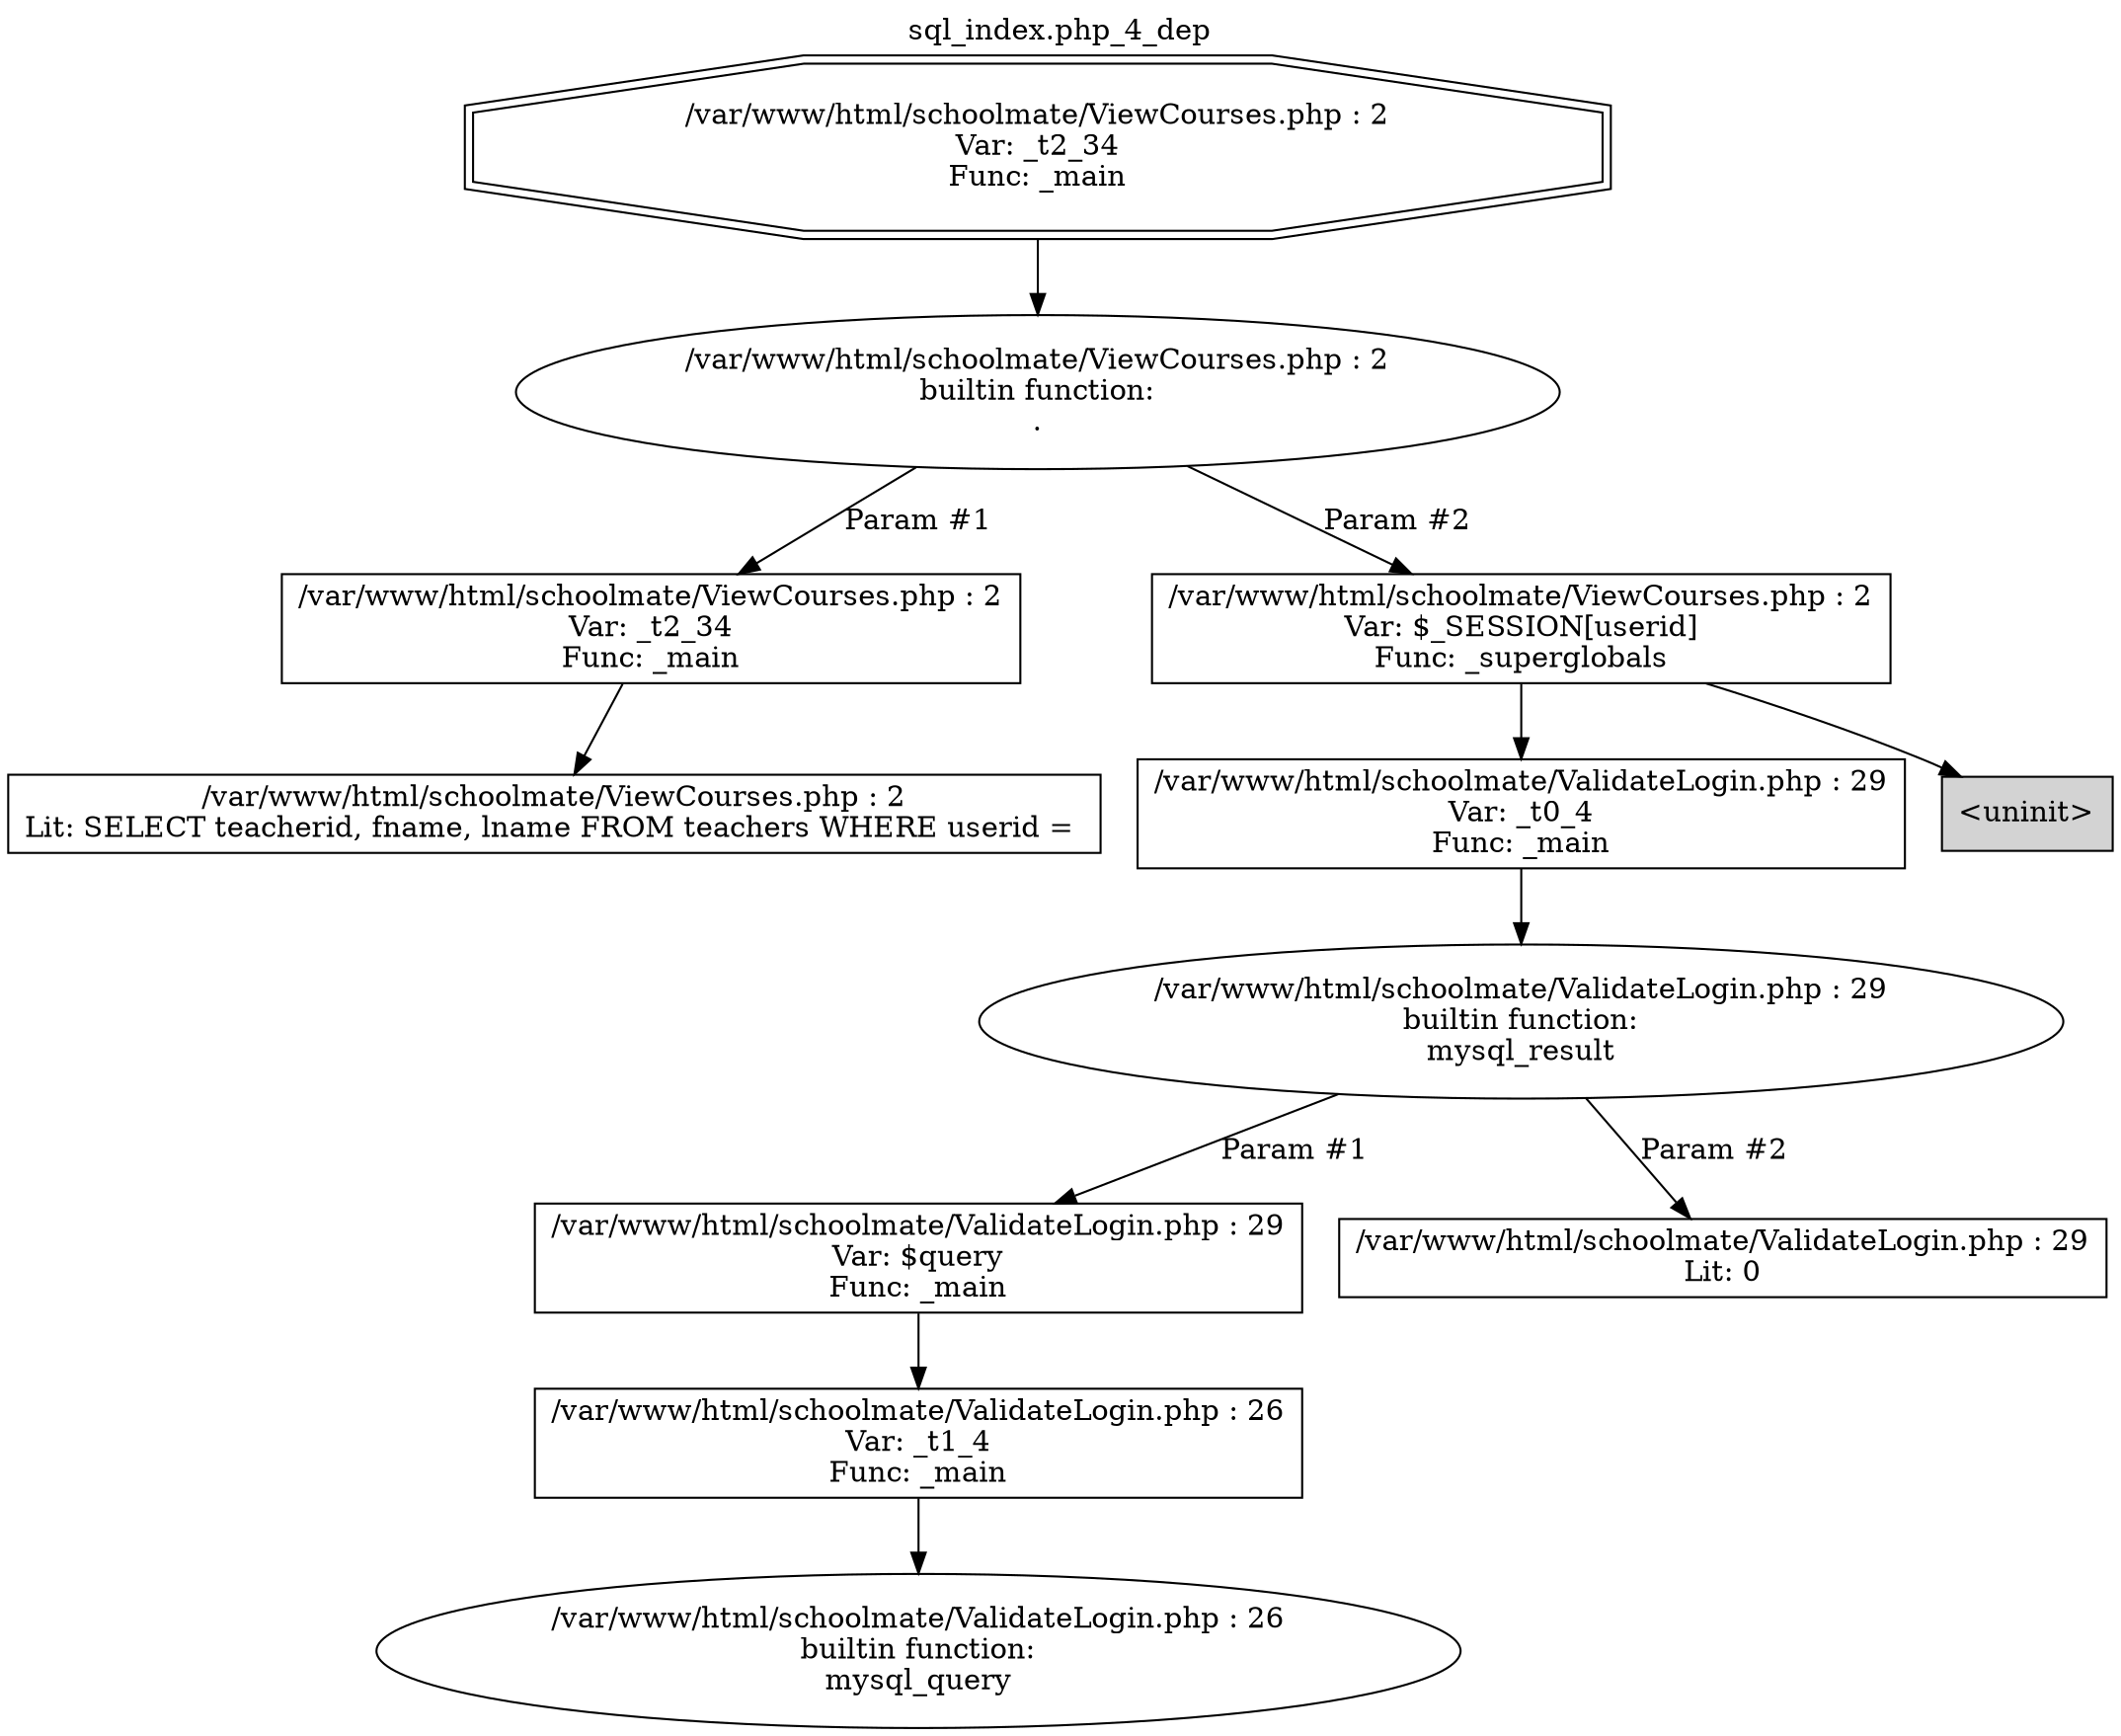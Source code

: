 digraph cfg {
  label="sql_index.php_4_dep";
  labelloc=t;
  n1 [shape=doubleoctagon, label="/var/www/html/schoolmate/ViewCourses.php : 2\nVar: _t2_34\nFunc: _main\n"];
  n2 [shape=ellipse, label="/var/www/html/schoolmate/ViewCourses.php : 2\nbuiltin function:\n.\n"];
  n3 [shape=box, label="/var/www/html/schoolmate/ViewCourses.php : 2\nVar: _t2_34\nFunc: _main\n"];
  n4 [shape=box, label="/var/www/html/schoolmate/ViewCourses.php : 2\nLit: SELECT teacherid, fname, lname FROM teachers WHERE userid = \n"];
  n5 [shape=box, label="/var/www/html/schoolmate/ViewCourses.php : 2\nVar: $_SESSION[userid]\nFunc: _superglobals\n"];
  n6 [shape=box, label="/var/www/html/schoolmate/ValidateLogin.php : 29\nVar: _t0_4\nFunc: _main\n"];
  n7 [shape=ellipse, label="/var/www/html/schoolmate/ValidateLogin.php : 29\nbuiltin function:\nmysql_result\n"];
  n8 [shape=box, label="/var/www/html/schoolmate/ValidateLogin.php : 29\nVar: $query\nFunc: _main\n"];
  n9 [shape=box, label="/var/www/html/schoolmate/ValidateLogin.php : 26\nVar: _t1_4\nFunc: _main\n"];
  n10 [shape=ellipse, label="/var/www/html/schoolmate/ValidateLogin.php : 26\nbuiltin function:\nmysql_query\n"];
  n11 [shape=box, label="/var/www/html/schoolmate/ValidateLogin.php : 29\nLit: 0\n"];
  n12 [shape=box, label="<uninit>",style=filled];
  n1 -> n2;
  n3 -> n4;
  n2 -> n3[label="Param #1"];
  n2 -> n5[label="Param #2"];
  n6 -> n7;
  n9 -> n10;
  n8 -> n9;
  n7 -> n8[label="Param #1"];
  n7 -> n11[label="Param #2"];
  n5 -> n6;
  n5 -> n12;
}
